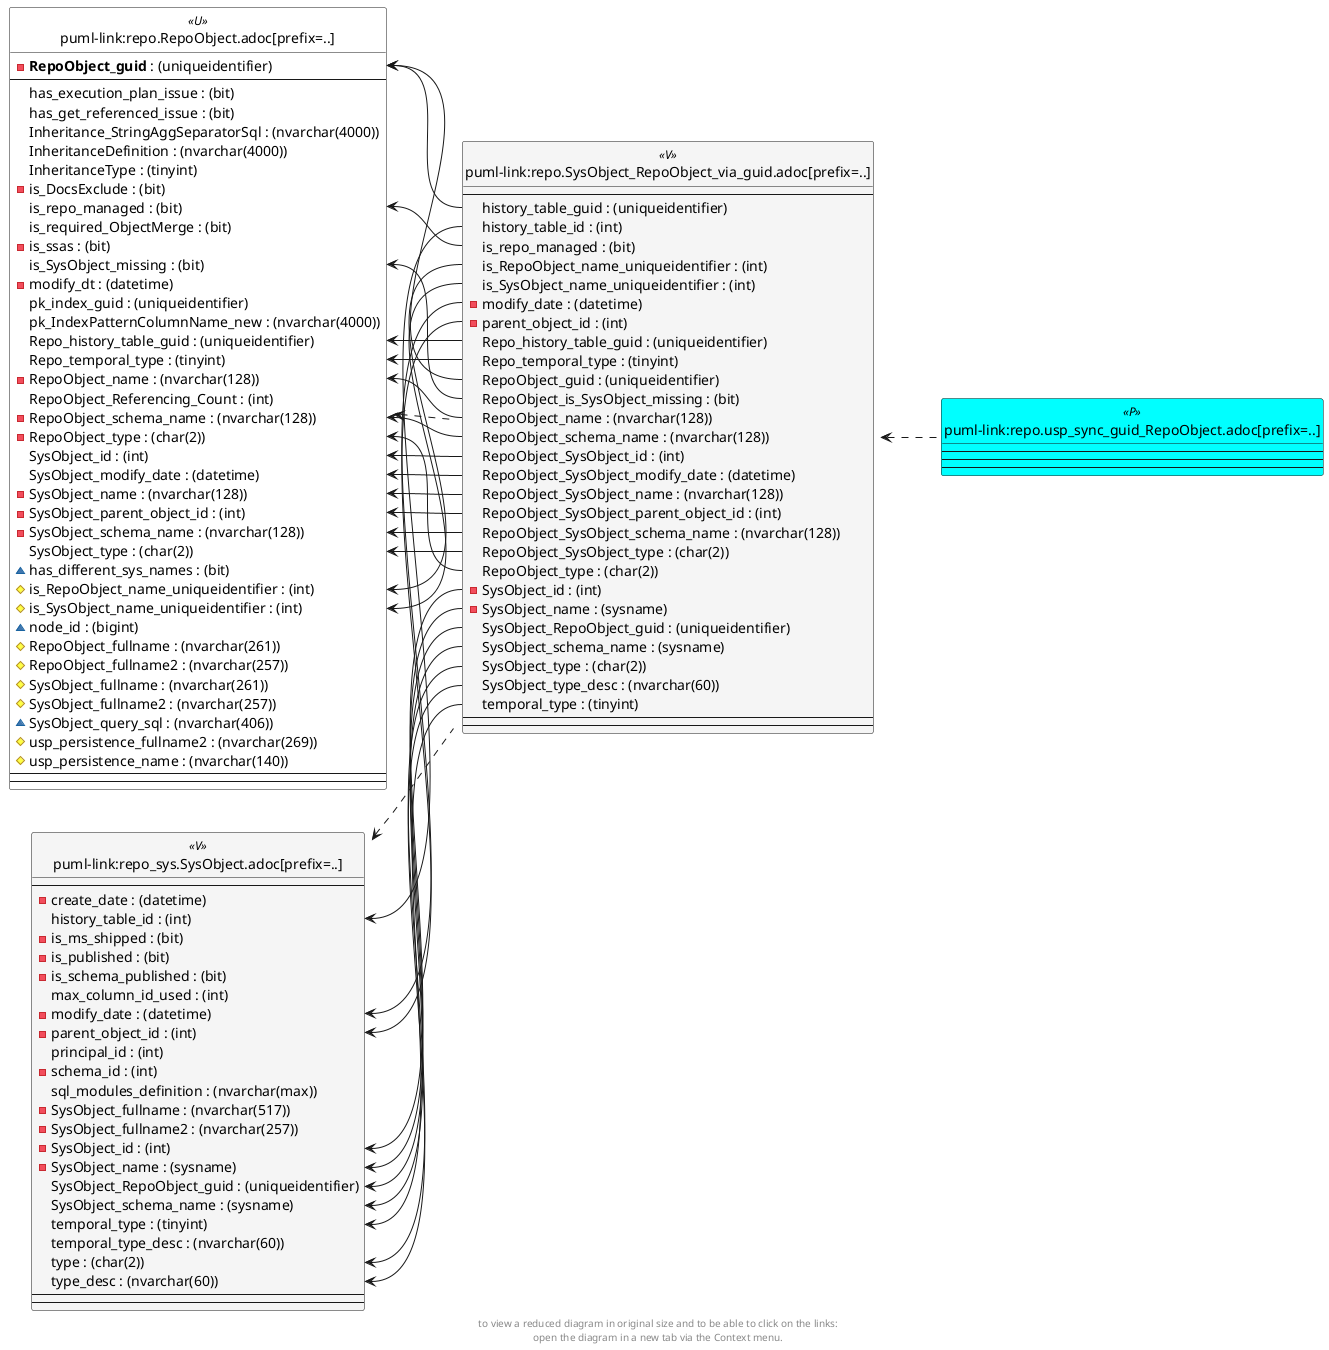 @startuml
left to right direction
'top to bottom direction
hide circle
'avoide "." issues:
set namespaceSeparator none


skinparam class {
  BackgroundColor White
  BackgroundColor<<FN>> Yellow
  BackgroundColor<<FS>> Yellow
  BackgroundColor<<FT>> LightGray
  BackgroundColor<<IF>> Yellow
  BackgroundColor<<IS>> Yellow
  BackgroundColor<<P>> Aqua
  BackgroundColor<<PC>> Aqua
  BackgroundColor<<SN>> Yellow
  BackgroundColor<<SO>> SlateBlue
  BackgroundColor<<TF>> LightGray
  BackgroundColor<<TR>> Tomato
  BackgroundColor<<U>> White
  BackgroundColor<<V>> WhiteSmoke
  BackgroundColor<<X>> Aqua
}


entity "puml-link:repo.RepoObject.adoc[prefix=..]" as repo.RepoObject << U >> {
  - **RepoObject_guid** : (uniqueidentifier)
  --
  has_execution_plan_issue : (bit)
  has_get_referenced_issue : (bit)
  Inheritance_StringAggSeparatorSql : (nvarchar(4000))
  InheritanceDefinition : (nvarchar(4000))
  InheritanceType : (tinyint)
  - is_DocsExclude : (bit)
  is_repo_managed : (bit)
  is_required_ObjectMerge : (bit)
  - is_ssas : (bit)
  is_SysObject_missing : (bit)
  - modify_dt : (datetime)
  pk_index_guid : (uniqueidentifier)
  pk_IndexPatternColumnName_new : (nvarchar(4000))
  Repo_history_table_guid : (uniqueidentifier)
  Repo_temporal_type : (tinyint)
  - RepoObject_name : (nvarchar(128))
  RepoObject_Referencing_Count : (int)
  - RepoObject_schema_name : (nvarchar(128))
  - RepoObject_type : (char(2))
  SysObject_id : (int)
  SysObject_modify_date : (datetime)
  - SysObject_name : (nvarchar(128))
  - SysObject_parent_object_id : (int)
  - SysObject_schema_name : (nvarchar(128))
  SysObject_type : (char(2))
  ~ has_different_sys_names : (bit)
  # is_RepoObject_name_uniqueidentifier : (int)
  # is_SysObject_name_uniqueidentifier : (int)
  ~ node_id : (bigint)
  # RepoObject_fullname : (nvarchar(261))
  # RepoObject_fullname2 : (nvarchar(257))
  # SysObject_fullname : (nvarchar(261))
  # SysObject_fullname2 : (nvarchar(257))
  ~ SysObject_query_sql : (nvarchar(406))
  # usp_persistence_fullname2 : (nvarchar(269))
  # usp_persistence_name : (nvarchar(140))
  --
  --
}

entity "puml-link:repo.SysObject_RepoObject_via_guid.adoc[prefix=..]" as repo.SysObject_RepoObject_via_guid << V >> {
  --
  history_table_guid : (uniqueidentifier)
  history_table_id : (int)
  is_repo_managed : (bit)
  is_RepoObject_name_uniqueidentifier : (int)
  is_SysObject_name_uniqueidentifier : (int)
  - modify_date : (datetime)
  - parent_object_id : (int)
  Repo_history_table_guid : (uniqueidentifier)
  Repo_temporal_type : (tinyint)
  RepoObject_guid : (uniqueidentifier)
  RepoObject_is_SysObject_missing : (bit)
  RepoObject_name : (nvarchar(128))
  RepoObject_schema_name : (nvarchar(128))
  RepoObject_SysObject_id : (int)
  RepoObject_SysObject_modify_date : (datetime)
  RepoObject_SysObject_name : (nvarchar(128))
  RepoObject_SysObject_parent_object_id : (int)
  RepoObject_SysObject_schema_name : (nvarchar(128))
  RepoObject_SysObject_type : (char(2))
  RepoObject_type : (char(2))
  - SysObject_id : (int)
  - SysObject_name : (sysname)
  SysObject_RepoObject_guid : (uniqueidentifier)
  SysObject_schema_name : (sysname)
  SysObject_type : (char(2))
  SysObject_type_desc : (nvarchar(60))
  temporal_type : (tinyint)
  --
  --
}

entity "puml-link:repo.usp_sync_guid_RepoObject.adoc[prefix=..]" as repo.usp_sync_guid_RepoObject << P >> {
  --
  --
  --
}

entity "puml-link:repo_sys.SysObject.adoc[prefix=..]" as repo_sys.SysObject << V >> {
  --
  - create_date : (datetime)
  history_table_id : (int)
  - is_ms_shipped : (bit)
  - is_published : (bit)
  - is_schema_published : (bit)
  max_column_id_used : (int)
  - modify_date : (datetime)
  - parent_object_id : (int)
  principal_id : (int)
  - schema_id : (int)
  sql_modules_definition : (nvarchar(max))
  - SysObject_fullname : (nvarchar(517))
  - SysObject_fullname2 : (nvarchar(257))
  - SysObject_id : (int)
  - SysObject_name : (sysname)
  SysObject_RepoObject_guid : (uniqueidentifier)
  SysObject_schema_name : (sysname)
  temporal_type : (tinyint)
  temporal_type_desc : (nvarchar(60))
  type : (char(2))
  type_desc : (nvarchar(60))
  --
  --
}

repo.RepoObject <.. repo.SysObject_RepoObject_via_guid
repo.SysObject_RepoObject_via_guid <.. repo.usp_sync_guid_RepoObject
repo_sys.SysObject <.. repo.SysObject_RepoObject_via_guid
repo.RepoObject::is_repo_managed <-- repo.SysObject_RepoObject_via_guid::is_repo_managed
repo.RepoObject::is_RepoObject_name_uniqueidentifier <-- repo.SysObject_RepoObject_via_guid::is_RepoObject_name_uniqueidentifier
repo.RepoObject::is_SysObject_missing <-- repo.SysObject_RepoObject_via_guid::RepoObject_is_SysObject_missing
repo.RepoObject::is_SysObject_name_uniqueidentifier <-- repo.SysObject_RepoObject_via_guid::is_SysObject_name_uniqueidentifier
repo.RepoObject::Repo_history_table_guid <-- repo.SysObject_RepoObject_via_guid::Repo_history_table_guid
repo.RepoObject::Repo_temporal_type <-- repo.SysObject_RepoObject_via_guid::Repo_temporal_type
repo.RepoObject::RepoObject_guid <-- repo.SysObject_RepoObject_via_guid::history_table_guid
repo.RepoObject::RepoObject_guid <-- repo.SysObject_RepoObject_via_guid::RepoObject_guid
repo.RepoObject::RepoObject_name <-- repo.SysObject_RepoObject_via_guid::RepoObject_name
repo.RepoObject::RepoObject_schema_name <-- repo.SysObject_RepoObject_via_guid::RepoObject_schema_name
repo.RepoObject::RepoObject_type <-- repo.SysObject_RepoObject_via_guid::RepoObject_type
repo.RepoObject::SysObject_id <-- repo.SysObject_RepoObject_via_guid::RepoObject_SysObject_id
repo.RepoObject::SysObject_modify_date <-- repo.SysObject_RepoObject_via_guid::RepoObject_SysObject_modify_date
repo.RepoObject::SysObject_name <-- repo.SysObject_RepoObject_via_guid::RepoObject_SysObject_name
repo.RepoObject::SysObject_parent_object_id <-- repo.SysObject_RepoObject_via_guid::RepoObject_SysObject_parent_object_id
repo.RepoObject::SysObject_schema_name <-- repo.SysObject_RepoObject_via_guid::RepoObject_SysObject_schema_name
repo.RepoObject::SysObject_type <-- repo.SysObject_RepoObject_via_guid::RepoObject_SysObject_type
repo_sys.SysObject::history_table_id <-- repo.SysObject_RepoObject_via_guid::history_table_id
repo_sys.SysObject::modify_date <-- repo.SysObject_RepoObject_via_guid::modify_date
repo_sys.SysObject::parent_object_id <-- repo.SysObject_RepoObject_via_guid::parent_object_id
repo_sys.SysObject::SysObject_id <-- repo.SysObject_RepoObject_via_guid::SysObject_id
repo_sys.SysObject::SysObject_name <-- repo.SysObject_RepoObject_via_guid::SysObject_name
repo_sys.SysObject::SysObject_RepoObject_guid <-- repo.SysObject_RepoObject_via_guid::SysObject_RepoObject_guid
repo_sys.SysObject::SysObject_schema_name <-- repo.SysObject_RepoObject_via_guid::SysObject_schema_name
repo_sys.SysObject::temporal_type <-- repo.SysObject_RepoObject_via_guid::temporal_type
repo_sys.SysObject::type <-- repo.SysObject_RepoObject_via_guid::SysObject_type
repo_sys.SysObject::type_desc <-- repo.SysObject_RepoObject_via_guid::SysObject_type_desc
footer
to view a reduced diagram in original size and to be able to click on the links:
open the diagram in a new tab via the Context menu.
end footer

@enduml

